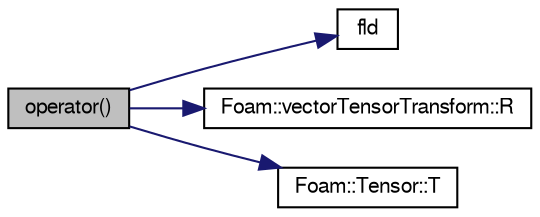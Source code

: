 digraph "operator()"
{
  bgcolor="transparent";
  edge [fontname="FreeSans",fontsize="10",labelfontname="FreeSans",labelfontsize="10"];
  node [fontname="FreeSans",fontsize="10",shape=record];
  rankdir="LR";
  Node2 [label="operator()",height=0.2,width=0.4,color="black", fillcolor="grey75", style="filled", fontcolor="black"];
  Node2 -> Node3 [color="midnightblue",fontsize="10",style="solid",fontname="FreeSans"];
  Node3 [label="fld",height=0.2,width=0.4,color="black",URL="$a18899.html#a378472d1f8b33eeefbda63a947476c8c"];
  Node2 -> Node4 [color="midnightblue",fontsize="10",style="solid",fontname="FreeSans"];
  Node4 [label="Foam::vectorTensorTransform::R",height=0.2,width=0.4,color="black",URL="$a27698.html#a2f536ccb6dd221a9455428a524f602be"];
  Node2 -> Node5 [color="midnightblue",fontsize="10",style="solid",fontname="FreeSans"];
  Node5 [label="Foam::Tensor::T",height=0.2,width=0.4,color="black",URL="$a27634.html#aac22a81e225268c16a0c3504fdf1432b",tooltip="Transpose. "];
}

